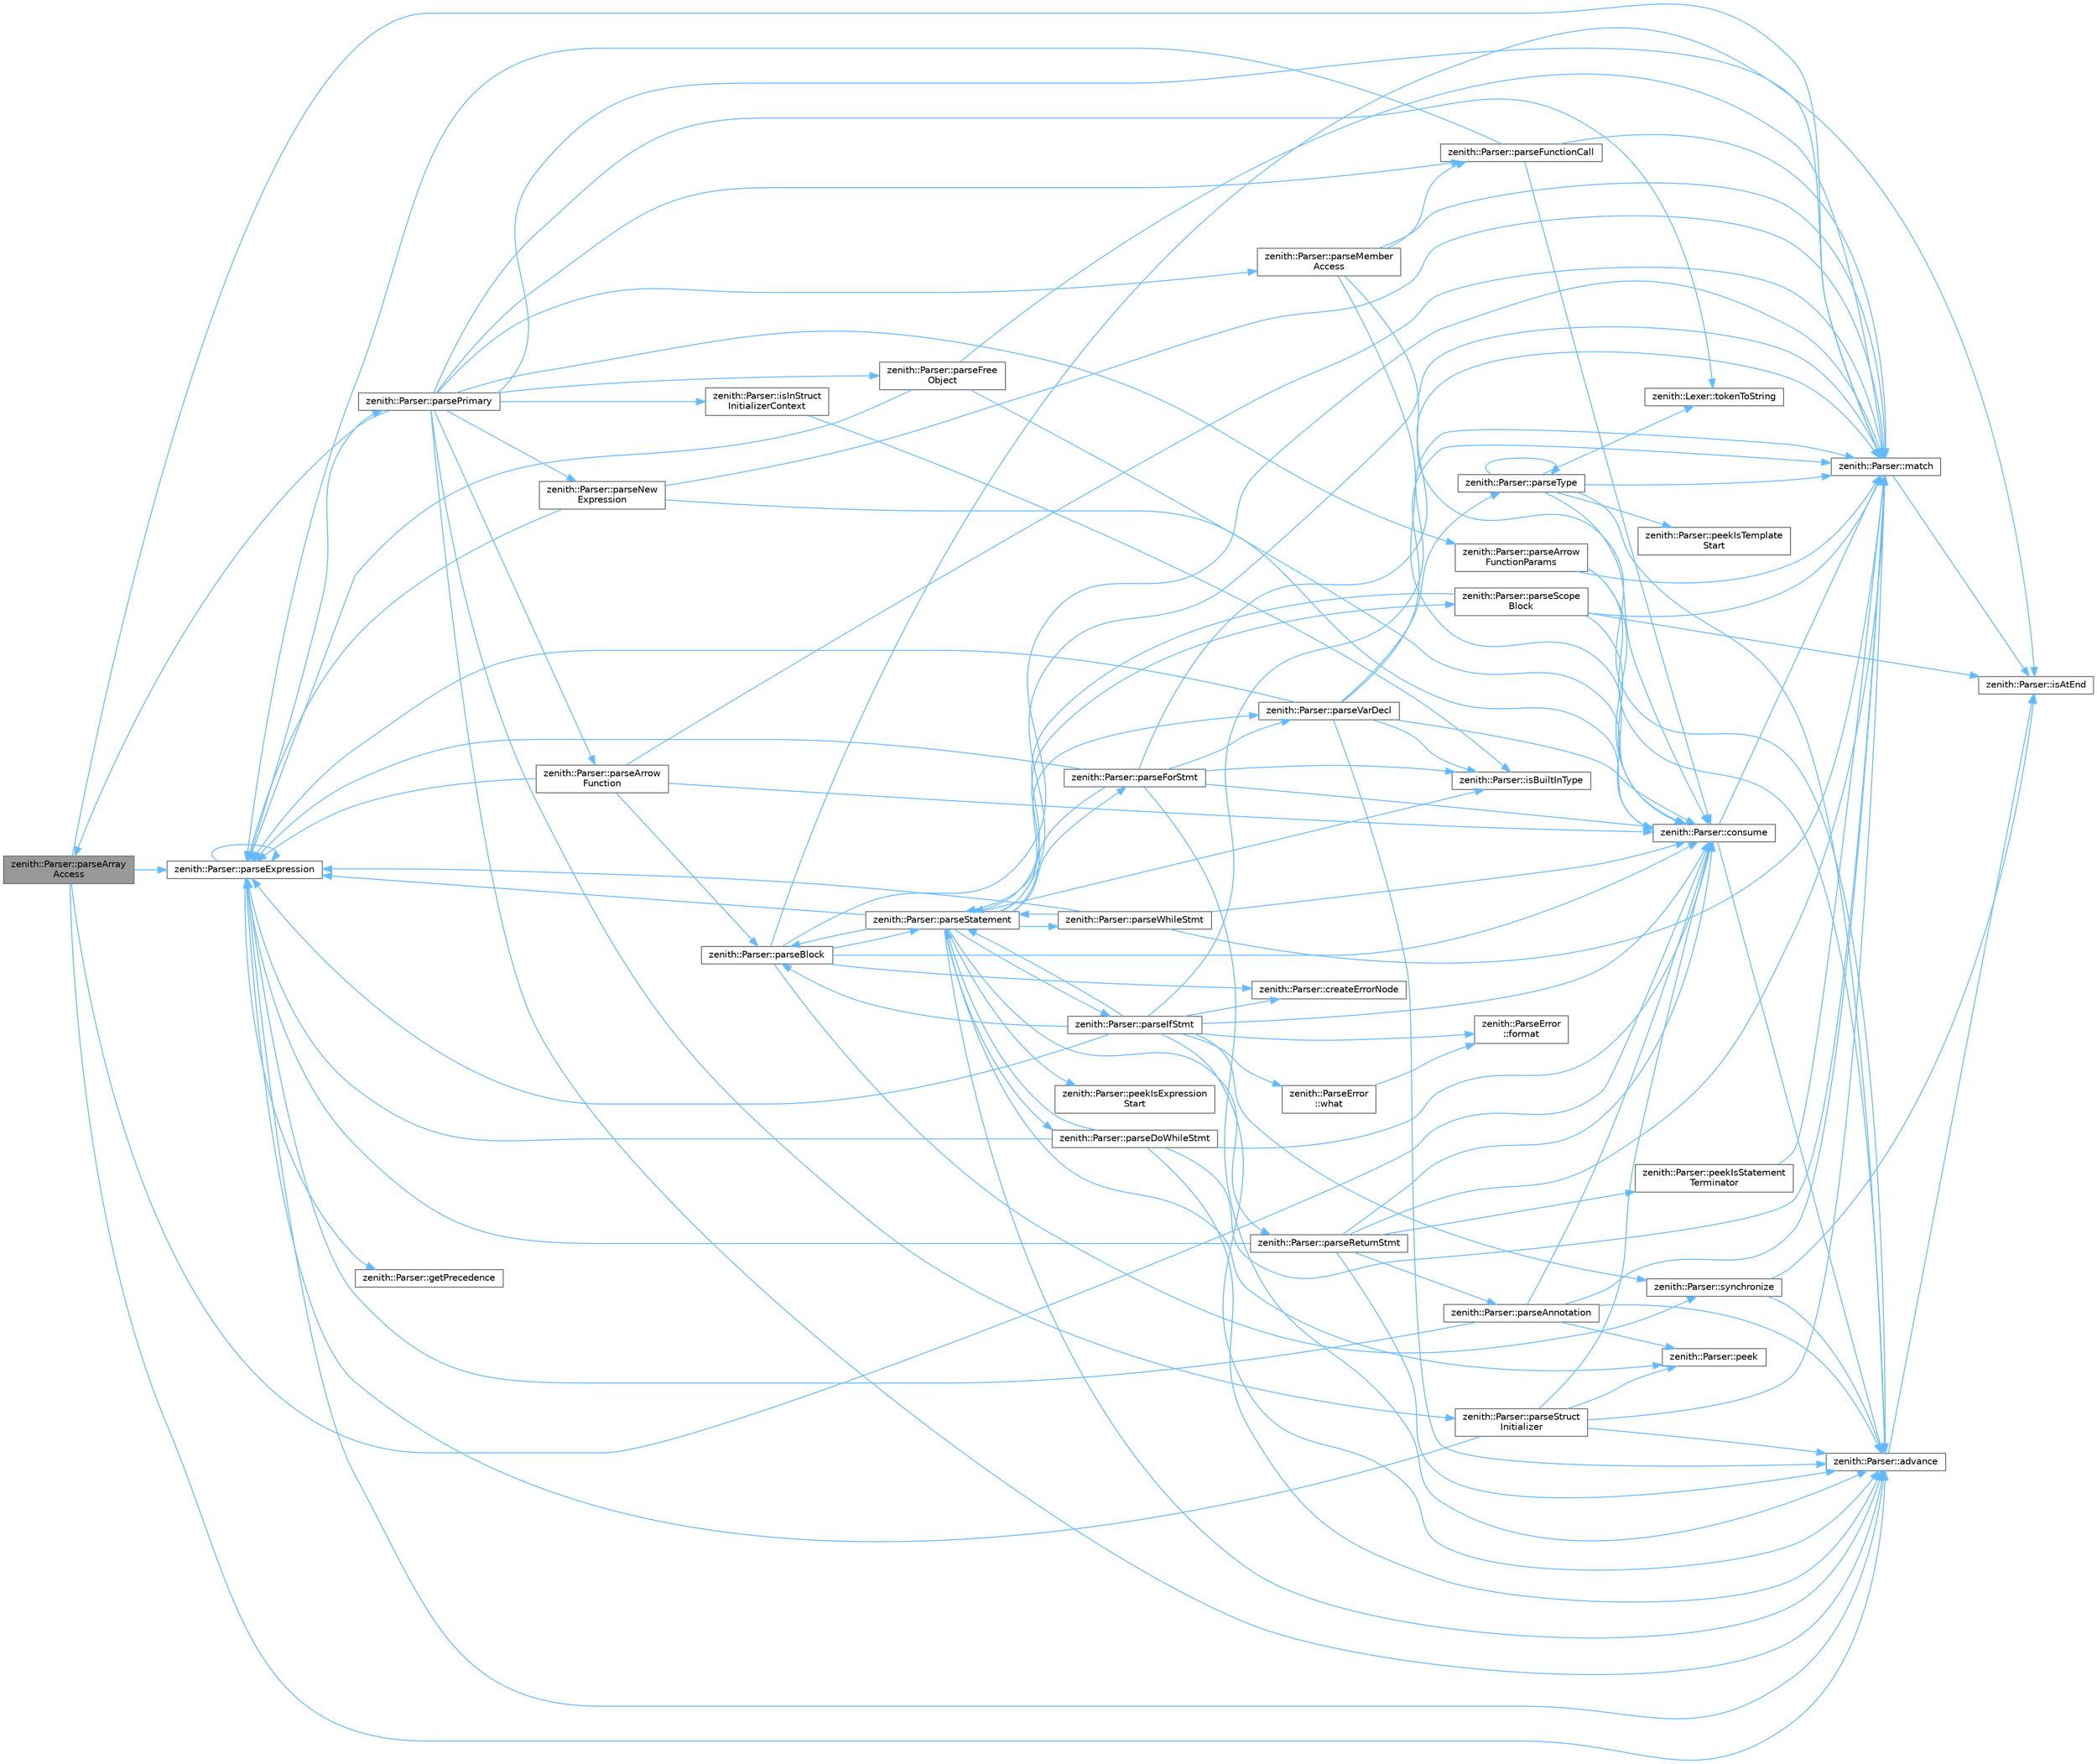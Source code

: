 digraph "zenith::Parser::parseArrayAccess"
{
 // LATEX_PDF_SIZE
  bgcolor="transparent";
  edge [fontname=Helvetica,fontsize=10,labelfontname=Helvetica,labelfontsize=10];
  node [fontname=Helvetica,fontsize=10,shape=box,height=0.2,width=0.4];
  rankdir="LR";
  Node1 [id="Node000001",label="zenith::Parser::parseArray\lAccess",height=0.2,width=0.4,color="gray40", fillcolor="grey60", style="filled", fontcolor="black",tooltip=" "];
  Node1 -> Node2 [id="edge1_Node000001_Node000002",color="steelblue1",style="solid",tooltip=" "];
  Node2 [id="Node000002",label="zenith::Parser::advance",height=0.2,width=0.4,color="grey40", fillcolor="white", style="filled",URL="$classzenith_1_1_parser.html#a9639927866a398781d4c1d205da431d8",tooltip=" "];
  Node2 -> Node3 [id="edge2_Node000002_Node000003",color="steelblue1",style="solid",tooltip=" "];
  Node3 [id="Node000003",label="zenith::Parser::isAtEnd",height=0.2,width=0.4,color="grey40", fillcolor="white", style="filled",URL="$classzenith_1_1_parser.html#a7fa9d1e2197db94168ba4e2c4fd98ad1",tooltip=" "];
  Node1 -> Node4 [id="edge3_Node000001_Node000004",color="steelblue1",style="solid",tooltip=" "];
  Node4 [id="Node000004",label="zenith::Parser::consume",height=0.2,width=0.4,color="grey40", fillcolor="white", style="filled",URL="$classzenith_1_1_parser.html#a729f5bdd53b7be97e8f5f3fb28f64249",tooltip=" "];
  Node4 -> Node2 [id="edge4_Node000004_Node000002",color="steelblue1",style="solid",tooltip=" "];
  Node4 -> Node5 [id="edge5_Node000004_Node000005",color="steelblue1",style="solid",tooltip=" "];
  Node5 [id="Node000005",label="zenith::Parser::match",height=0.2,width=0.4,color="grey40", fillcolor="white", style="filled",URL="$classzenith_1_1_parser.html#a6a8b25ba2a7a7f371a02b1419121e8cb",tooltip=" "];
  Node5 -> Node3 [id="edge6_Node000005_Node000003",color="steelblue1",style="solid",tooltip=" "];
  Node1 -> Node5 [id="edge7_Node000001_Node000005",color="steelblue1",style="solid",tooltip=" "];
  Node1 -> Node6 [id="edge8_Node000001_Node000006",color="steelblue1",style="solid",tooltip=" "];
  Node6 [id="Node000006",label="zenith::Parser::parseExpression",height=0.2,width=0.4,color="grey40", fillcolor="white", style="filled",URL="$classzenith_1_1_parser.html#a239906fd51d54598f6d3dcc18d97b6b9",tooltip=" "];
  Node6 -> Node2 [id="edge9_Node000006_Node000002",color="steelblue1",style="solid",tooltip=" "];
  Node6 -> Node7 [id="edge10_Node000006_Node000007",color="steelblue1",style="solid",tooltip=" "];
  Node7 [id="Node000007",label="zenith::Parser::getPrecedence",height=0.2,width=0.4,color="grey40", fillcolor="white", style="filled",URL="$classzenith_1_1_parser.html#a5386ec516fb692a1b1ecd9058ca2c19e",tooltip=" "];
  Node6 -> Node6 [id="edge11_Node000006_Node000006",color="steelblue1",style="solid",tooltip=" "];
  Node6 -> Node8 [id="edge12_Node000006_Node000008",color="steelblue1",style="solid",tooltip=" "];
  Node8 [id="Node000008",label="zenith::Parser::parsePrimary",height=0.2,width=0.4,color="grey40", fillcolor="white", style="filled",URL="$classzenith_1_1_parser.html#a9425b18adfbb62629ae5ea654addc7cb",tooltip=" "];
  Node8 -> Node2 [id="edge13_Node000008_Node000002",color="steelblue1",style="solid",tooltip=" "];
  Node8 -> Node9 [id="edge14_Node000008_Node000009",color="steelblue1",style="solid",tooltip=" "];
  Node9 [id="Node000009",label="zenith::Parser::isInStruct\lInitializerContext",height=0.2,width=0.4,color="grey40", fillcolor="white", style="filled",URL="$classzenith_1_1_parser.html#a122c98490d526265ce1a9a2ecaf188f9",tooltip=" "];
  Node9 -> Node10 [id="edge15_Node000009_Node000010",color="steelblue1",style="solid",tooltip=" "];
  Node10 [id="Node000010",label="zenith::Parser::isBuiltInType",height=0.2,width=0.4,color="grey40", fillcolor="white", style="filled",URL="$classzenith_1_1_parser.html#a68c100d957e0a8960de2fca188e23054",tooltip=" "];
  Node8 -> Node5 [id="edge16_Node000008_Node000005",color="steelblue1",style="solid",tooltip=" "];
  Node8 -> Node1 [id="edge17_Node000008_Node000001",color="steelblue1",style="solid",tooltip=" "];
  Node8 -> Node11 [id="edge18_Node000008_Node000011",color="steelblue1",style="solid",tooltip=" "];
  Node11 [id="Node000011",label="zenith::Parser::parseArrow\lFunction",height=0.2,width=0.4,color="grey40", fillcolor="white", style="filled",URL="$classzenith_1_1_parser.html#a7ea0f8e309ed2fbdf1a9e2ebfa2fbf8d",tooltip=" "];
  Node11 -> Node4 [id="edge19_Node000011_Node000004",color="steelblue1",style="solid",tooltip=" "];
  Node11 -> Node5 [id="edge20_Node000011_Node000005",color="steelblue1",style="solid",tooltip=" "];
  Node11 -> Node12 [id="edge21_Node000011_Node000012",color="steelblue1",style="solid",tooltip=" "];
  Node12 [id="Node000012",label="zenith::Parser::parseBlock",height=0.2,width=0.4,color="grey40", fillcolor="white", style="filled",URL="$classzenith_1_1_parser.html#afed5c18e77fc012fe5db9f9e6175e642",tooltip=" "];
  Node12 -> Node4 [id="edge22_Node000012_Node000004",color="steelblue1",style="solid",tooltip=" "];
  Node12 -> Node13 [id="edge23_Node000012_Node000013",color="steelblue1",style="solid",tooltip=" "];
  Node13 [id="Node000013",label="zenith::Parser::createErrorNode",height=0.2,width=0.4,color="grey40", fillcolor="white", style="filled",URL="$classzenith_1_1_parser.html#a6576cab9cc379e6ba26cfce915ad3de6",tooltip=" "];
  Node12 -> Node3 [id="edge24_Node000012_Node000003",color="steelblue1",style="solid",tooltip=" "];
  Node12 -> Node5 [id="edge25_Node000012_Node000005",color="steelblue1",style="solid",tooltip=" "];
  Node12 -> Node14 [id="edge26_Node000012_Node000014",color="steelblue1",style="solid",tooltip=" "];
  Node14 [id="Node000014",label="zenith::Parser::parseStatement",height=0.2,width=0.4,color="grey40", fillcolor="white", style="filled",URL="$classzenith_1_1_parser.html#ada8dc19e8cb4a0f1b37d3ef6a2eb3f9d",tooltip=" "];
  Node14 -> Node2 [id="edge27_Node000014_Node000002",color="steelblue1",style="solid",tooltip=" "];
  Node14 -> Node10 [id="edge28_Node000014_Node000010",color="steelblue1",style="solid",tooltip=" "];
  Node14 -> Node5 [id="edge29_Node000014_Node000005",color="steelblue1",style="solid",tooltip=" "];
  Node14 -> Node12 [id="edge30_Node000014_Node000012",color="steelblue1",style="solid",tooltip=" "];
  Node14 -> Node15 [id="edge31_Node000014_Node000015",color="steelblue1",style="solid",tooltip=" "];
  Node15 [id="Node000015",label="zenith::Parser::parseDoWhileStmt",height=0.2,width=0.4,color="grey40", fillcolor="white", style="filled",URL="$classzenith_1_1_parser.html#a17d038fc7ad2c0dac1b038889f4426ca",tooltip=" "];
  Node15 -> Node2 [id="edge32_Node000015_Node000002",color="steelblue1",style="solid",tooltip=" "];
  Node15 -> Node4 [id="edge33_Node000015_Node000004",color="steelblue1",style="solid",tooltip=" "];
  Node15 -> Node5 [id="edge34_Node000015_Node000005",color="steelblue1",style="solid",tooltip=" "];
  Node15 -> Node6 [id="edge35_Node000015_Node000006",color="steelblue1",style="solid",tooltip=" "];
  Node15 -> Node14 [id="edge36_Node000015_Node000014",color="steelblue1",style="solid",tooltip=" "];
  Node14 -> Node6 [id="edge37_Node000014_Node000006",color="steelblue1",style="solid",tooltip=" "];
  Node14 -> Node16 [id="edge38_Node000014_Node000016",color="steelblue1",style="solid",tooltip=" "];
  Node16 [id="Node000016",label="zenith::Parser::parseForStmt",height=0.2,width=0.4,color="grey40", fillcolor="white", style="filled",URL="$classzenith_1_1_parser.html#ab8ae32b49e1a7d1492f14c6b381aa52b",tooltip=" "];
  Node16 -> Node2 [id="edge39_Node000016_Node000002",color="steelblue1",style="solid",tooltip=" "];
  Node16 -> Node4 [id="edge40_Node000016_Node000004",color="steelblue1",style="solid",tooltip=" "];
  Node16 -> Node10 [id="edge41_Node000016_Node000010",color="steelblue1",style="solid",tooltip=" "];
  Node16 -> Node5 [id="edge42_Node000016_Node000005",color="steelblue1",style="solid",tooltip=" "];
  Node16 -> Node6 [id="edge43_Node000016_Node000006",color="steelblue1",style="solid",tooltip=" "];
  Node16 -> Node14 [id="edge44_Node000016_Node000014",color="steelblue1",style="solid",tooltip=" "];
  Node16 -> Node17 [id="edge45_Node000016_Node000017",color="steelblue1",style="solid",tooltip=" "];
  Node17 [id="Node000017",label="zenith::Parser::parseVarDecl",height=0.2,width=0.4,color="grey40", fillcolor="white", style="filled",URL="$classzenith_1_1_parser.html#a4846f1e07a0155bb95bfee2888cd4e49",tooltip=" "];
  Node17 -> Node2 [id="edge46_Node000017_Node000002",color="steelblue1",style="solid",tooltip=" "];
  Node17 -> Node4 [id="edge47_Node000017_Node000004",color="steelblue1",style="solid",tooltip=" "];
  Node17 -> Node10 [id="edge48_Node000017_Node000010",color="steelblue1",style="solid",tooltip=" "];
  Node17 -> Node5 [id="edge49_Node000017_Node000005",color="steelblue1",style="solid",tooltip=" "];
  Node17 -> Node6 [id="edge50_Node000017_Node000006",color="steelblue1",style="solid",tooltip=" "];
  Node17 -> Node18 [id="edge51_Node000017_Node000018",color="steelblue1",style="solid",tooltip=" "];
  Node18 [id="Node000018",label="zenith::Parser::parseType",height=0.2,width=0.4,color="grey40", fillcolor="white", style="filled",URL="$classzenith_1_1_parser.html#a62bb32082ed32f00e6071e1acc026ea1",tooltip=" "];
  Node18 -> Node2 [id="edge52_Node000018_Node000002",color="steelblue1",style="solid",tooltip=" "];
  Node18 -> Node4 [id="edge53_Node000018_Node000004",color="steelblue1",style="solid",tooltip=" "];
  Node18 -> Node5 [id="edge54_Node000018_Node000005",color="steelblue1",style="solid",tooltip=" "];
  Node18 -> Node18 [id="edge55_Node000018_Node000018",color="steelblue1",style="solid",tooltip=" "];
  Node18 -> Node19 [id="edge56_Node000018_Node000019",color="steelblue1",style="solid",tooltip=" "];
  Node19 [id="Node000019",label="zenith::Parser::peekIsTemplate\lStart",height=0.2,width=0.4,color="grey40", fillcolor="white", style="filled",URL="$classzenith_1_1_parser.html#adc6473d2aff0043321f35dfdf132f618",tooltip=" "];
  Node18 -> Node20 [id="edge57_Node000018_Node000020",color="steelblue1",style="solid",tooltip=" "];
  Node20 [id="Node000020",label="zenith::Lexer::tokenToString",height=0.2,width=0.4,color="grey40", fillcolor="white", style="filled",URL="$classzenith_1_1_lexer.html#a7265d90eb9fdc3d46aacdcf2a7e84a23",tooltip=" "];
  Node14 -> Node21 [id="edge58_Node000014_Node000021",color="steelblue1",style="solid",tooltip=" "];
  Node21 [id="Node000021",label="zenith::Parser::parseIfStmt",height=0.2,width=0.4,color="grey40", fillcolor="white", style="filled",URL="$classzenith_1_1_parser.html#a6086729ddce119c88e10fe622d069d8f",tooltip=" "];
  Node21 -> Node2 [id="edge59_Node000021_Node000002",color="steelblue1",style="solid",tooltip=" "];
  Node21 -> Node4 [id="edge60_Node000021_Node000004",color="steelblue1",style="solid",tooltip=" "];
  Node21 -> Node13 [id="edge61_Node000021_Node000013",color="steelblue1",style="solid",tooltip=" "];
  Node21 -> Node22 [id="edge62_Node000021_Node000022",color="steelblue1",style="solid",tooltip=" "];
  Node22 [id="Node000022",label="zenith::ParseError\l::format",height=0.2,width=0.4,color="grey40", fillcolor="white", style="filled",URL="$classzenith_1_1_parse_error.html#a432ddabc956004a6660137f537d2ba45",tooltip=" "];
  Node21 -> Node5 [id="edge63_Node000021_Node000005",color="steelblue1",style="solid",tooltip=" "];
  Node21 -> Node12 [id="edge64_Node000021_Node000012",color="steelblue1",style="solid",tooltip=" "];
  Node21 -> Node6 [id="edge65_Node000021_Node000006",color="steelblue1",style="solid",tooltip=" "];
  Node21 -> Node14 [id="edge66_Node000021_Node000014",color="steelblue1",style="solid",tooltip=" "];
  Node21 -> Node23 [id="edge67_Node000021_Node000023",color="steelblue1",style="solid",tooltip=" "];
  Node23 [id="Node000023",label="zenith::Parser::synchronize",height=0.2,width=0.4,color="grey40", fillcolor="white", style="filled",URL="$classzenith_1_1_parser.html#a09ca7eb4b886643cc7673062713a718f",tooltip=" "];
  Node23 -> Node2 [id="edge68_Node000023_Node000002",color="steelblue1",style="solid",tooltip=" "];
  Node23 -> Node3 [id="edge69_Node000023_Node000003",color="steelblue1",style="solid",tooltip=" "];
  Node21 -> Node24 [id="edge70_Node000021_Node000024",color="steelblue1",style="solid",tooltip=" "];
  Node24 [id="Node000024",label="zenith::ParseError\l::what",height=0.2,width=0.4,color="grey40", fillcolor="white", style="filled",URL="$classzenith_1_1_parse_error.html#a9fb114a980ca601574f4dd9cf122aa0e",tooltip=" "];
  Node24 -> Node22 [id="edge71_Node000024_Node000022",color="steelblue1",style="solid",tooltip=" "];
  Node14 -> Node25 [id="edge72_Node000014_Node000025",color="steelblue1",style="solid",tooltip=" "];
  Node25 [id="Node000025",label="zenith::Parser::parseReturnStmt",height=0.2,width=0.4,color="grey40", fillcolor="white", style="filled",URL="$classzenith_1_1_parser.html#a5e026e55d4a57bea1b5ffa7d3b5e93a8",tooltip=" "];
  Node25 -> Node2 [id="edge73_Node000025_Node000002",color="steelblue1",style="solid",tooltip=" "];
  Node25 -> Node4 [id="edge74_Node000025_Node000004",color="steelblue1",style="solid",tooltip=" "];
  Node25 -> Node5 [id="edge75_Node000025_Node000005",color="steelblue1",style="solid",tooltip=" "];
  Node25 -> Node26 [id="edge76_Node000025_Node000026",color="steelblue1",style="solid",tooltip=" "];
  Node26 [id="Node000026",label="zenith::Parser::parseAnnotation",height=0.2,width=0.4,color="grey40", fillcolor="white", style="filled",URL="$classzenith_1_1_parser.html#afff2e82900309df63d9aa89f4d3e31d6",tooltip=" "];
  Node26 -> Node2 [id="edge77_Node000026_Node000002",color="steelblue1",style="solid",tooltip=" "];
  Node26 -> Node4 [id="edge78_Node000026_Node000004",color="steelblue1",style="solid",tooltip=" "];
  Node26 -> Node5 [id="edge79_Node000026_Node000005",color="steelblue1",style="solid",tooltip=" "];
  Node26 -> Node6 [id="edge80_Node000026_Node000006",color="steelblue1",style="solid",tooltip=" "];
  Node26 -> Node27 [id="edge81_Node000026_Node000027",color="steelblue1",style="solid",tooltip=" "];
  Node27 [id="Node000027",label="zenith::Parser::peek",height=0.2,width=0.4,color="grey40", fillcolor="white", style="filled",URL="$classzenith_1_1_parser.html#a979d431c48a2bb73bd40a9fd6d65ba36",tooltip=" "];
  Node25 -> Node6 [id="edge82_Node000025_Node000006",color="steelblue1",style="solid",tooltip=" "];
  Node25 -> Node28 [id="edge83_Node000025_Node000028",color="steelblue1",style="solid",tooltip=" "];
  Node28 [id="Node000028",label="zenith::Parser::peekIsStatement\lTerminator",height=0.2,width=0.4,color="grey40", fillcolor="white", style="filled",URL="$classzenith_1_1_parser.html#a4deb3146abfbc7ce7f5a4cc973a9fc18",tooltip=" "];
  Node28 -> Node5 [id="edge84_Node000028_Node000005",color="steelblue1",style="solid",tooltip=" "];
  Node14 -> Node29 [id="edge85_Node000014_Node000029",color="steelblue1",style="solid",tooltip=" "];
  Node29 [id="Node000029",label="zenith::Parser::parseScope\lBlock",height=0.2,width=0.4,color="grey40", fillcolor="white", style="filled",URL="$classzenith_1_1_parser.html#acd4ccda2b4a409498daa93e31f2bc23f",tooltip=" "];
  Node29 -> Node4 [id="edge86_Node000029_Node000004",color="steelblue1",style="solid",tooltip=" "];
  Node29 -> Node3 [id="edge87_Node000029_Node000003",color="steelblue1",style="solid",tooltip=" "];
  Node29 -> Node5 [id="edge88_Node000029_Node000005",color="steelblue1",style="solid",tooltip=" "];
  Node29 -> Node14 [id="edge89_Node000029_Node000014",color="steelblue1",style="solid",tooltip=" "];
  Node14 -> Node17 [id="edge90_Node000014_Node000017",color="steelblue1",style="solid",tooltip=" "];
  Node14 -> Node30 [id="edge91_Node000014_Node000030",color="steelblue1",style="solid",tooltip=" "];
  Node30 [id="Node000030",label="zenith::Parser::parseWhileStmt",height=0.2,width=0.4,color="grey40", fillcolor="white", style="filled",URL="$classzenith_1_1_parser.html#a6f8fd13014d6a0e82f53ce08a8f9766d",tooltip=" "];
  Node30 -> Node4 [id="edge92_Node000030_Node000004",color="steelblue1",style="solid",tooltip=" "];
  Node30 -> Node5 [id="edge93_Node000030_Node000005",color="steelblue1",style="solid",tooltip=" "];
  Node30 -> Node6 [id="edge94_Node000030_Node000006",color="steelblue1",style="solid",tooltip=" "];
  Node30 -> Node14 [id="edge95_Node000030_Node000014",color="steelblue1",style="solid",tooltip=" "];
  Node14 -> Node27 [id="edge96_Node000014_Node000027",color="steelblue1",style="solid",tooltip=" "];
  Node14 -> Node31 [id="edge97_Node000014_Node000031",color="steelblue1",style="solid",tooltip=" "];
  Node31 [id="Node000031",label="zenith::Parser::peekIsExpression\lStart",height=0.2,width=0.4,color="grey40", fillcolor="white", style="filled",URL="$classzenith_1_1_parser.html#ad60004f6810cc28102461c948ec5bb2f",tooltip=" "];
  Node12 -> Node23 [id="edge98_Node000012_Node000023",color="steelblue1",style="solid",tooltip=" "];
  Node11 -> Node6 [id="edge99_Node000011_Node000006",color="steelblue1",style="solid",tooltip=" "];
  Node8 -> Node32 [id="edge100_Node000008_Node000032",color="steelblue1",style="solid",tooltip=" "];
  Node32 [id="Node000032",label="zenith::Parser::parseArrow\lFunctionParams",height=0.2,width=0.4,color="grey40", fillcolor="white", style="filled",URL="$classzenith_1_1_parser.html#adfd7efe9485b95d3c1d2acbcec912527",tooltip=" "];
  Node32 -> Node2 [id="edge101_Node000032_Node000002",color="steelblue1",style="solid",tooltip=" "];
  Node32 -> Node4 [id="edge102_Node000032_Node000004",color="steelblue1",style="solid",tooltip=" "];
  Node32 -> Node5 [id="edge103_Node000032_Node000005",color="steelblue1",style="solid",tooltip=" "];
  Node8 -> Node33 [id="edge104_Node000008_Node000033",color="steelblue1",style="solid",tooltip=" "];
  Node33 [id="Node000033",label="zenith::Parser::parseFree\lObject",height=0.2,width=0.4,color="grey40", fillcolor="white", style="filled",URL="$classzenith_1_1_parser.html#a697fe5477ca0023efdefd6e66f4e0a49",tooltip=" "];
  Node33 -> Node4 [id="edge105_Node000033_Node000004",color="steelblue1",style="solid",tooltip=" "];
  Node33 -> Node5 [id="edge106_Node000033_Node000005",color="steelblue1",style="solid",tooltip=" "];
  Node33 -> Node6 [id="edge107_Node000033_Node000006",color="steelblue1",style="solid",tooltip=" "];
  Node8 -> Node34 [id="edge108_Node000008_Node000034",color="steelblue1",style="solid",tooltip=" "];
  Node34 [id="Node000034",label="zenith::Parser::parseFunctionCall",height=0.2,width=0.4,color="grey40", fillcolor="white", style="filled",URL="$classzenith_1_1_parser.html#ae2442c2e624e13794605b1ff56047ee8",tooltip=" "];
  Node34 -> Node4 [id="edge109_Node000034_Node000004",color="steelblue1",style="solid",tooltip=" "];
  Node34 -> Node5 [id="edge110_Node000034_Node000005",color="steelblue1",style="solid",tooltip=" "];
  Node34 -> Node6 [id="edge111_Node000034_Node000006",color="steelblue1",style="solid",tooltip=" "];
  Node8 -> Node35 [id="edge112_Node000008_Node000035",color="steelblue1",style="solid",tooltip=" "];
  Node35 [id="Node000035",label="zenith::Parser::parseMember\lAccess",height=0.2,width=0.4,color="grey40", fillcolor="white", style="filled",URL="$classzenith_1_1_parser.html#a5f581f39453bce8e553d9d96c5c8d0d2",tooltip=" "];
  Node35 -> Node2 [id="edge113_Node000035_Node000002",color="steelblue1",style="solid",tooltip=" "];
  Node35 -> Node4 [id="edge114_Node000035_Node000004",color="steelblue1",style="solid",tooltip=" "];
  Node35 -> Node5 [id="edge115_Node000035_Node000005",color="steelblue1",style="solid",tooltip=" "];
  Node35 -> Node34 [id="edge116_Node000035_Node000034",color="steelblue1",style="solid",tooltip=" "];
  Node8 -> Node36 [id="edge117_Node000008_Node000036",color="steelblue1",style="solid",tooltip=" "];
  Node36 [id="Node000036",label="zenith::Parser::parseNew\lExpression",height=0.2,width=0.4,color="grey40", fillcolor="white", style="filled",URL="$classzenith_1_1_parser.html#aa984ed730ca80620a7033d259b6faea5",tooltip=" "];
  Node36 -> Node4 [id="edge118_Node000036_Node000004",color="steelblue1",style="solid",tooltip=" "];
  Node36 -> Node5 [id="edge119_Node000036_Node000005",color="steelblue1",style="solid",tooltip=" "];
  Node36 -> Node6 [id="edge120_Node000036_Node000006",color="steelblue1",style="solid",tooltip=" "];
  Node8 -> Node37 [id="edge121_Node000008_Node000037",color="steelblue1",style="solid",tooltip=" "];
  Node37 [id="Node000037",label="zenith::Parser::parseStruct\lInitializer",height=0.2,width=0.4,color="grey40", fillcolor="white", style="filled",URL="$classzenith_1_1_parser.html#a4646bbfa2a663abbc777ae26d44e9522",tooltip=" "];
  Node37 -> Node2 [id="edge122_Node000037_Node000002",color="steelblue1",style="solid",tooltip=" "];
  Node37 -> Node4 [id="edge123_Node000037_Node000004",color="steelblue1",style="solid",tooltip=" "];
  Node37 -> Node5 [id="edge124_Node000037_Node000005",color="steelblue1",style="solid",tooltip=" "];
  Node37 -> Node6 [id="edge125_Node000037_Node000006",color="steelblue1",style="solid",tooltip=" "];
  Node37 -> Node27 [id="edge126_Node000037_Node000027",color="steelblue1",style="solid",tooltip=" "];
  Node8 -> Node20 [id="edge127_Node000008_Node000020",color="steelblue1",style="solid",tooltip=" "];
}
